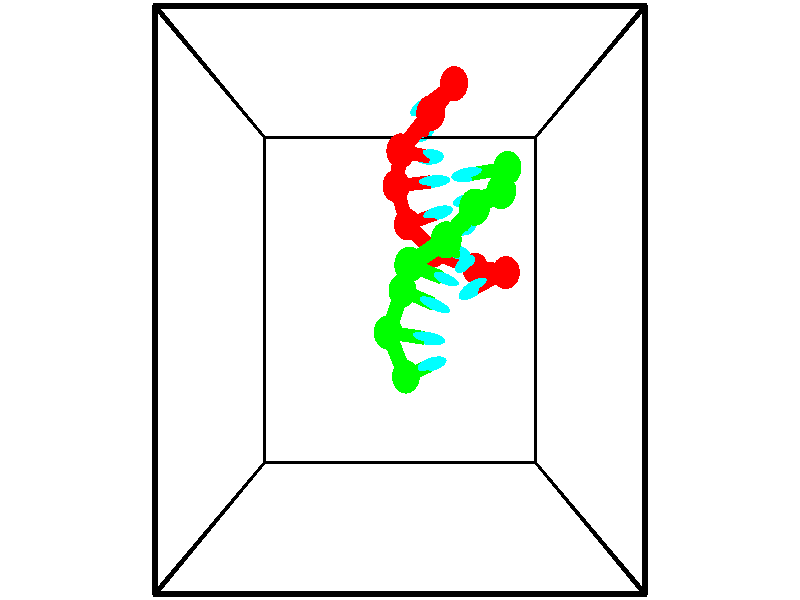 // switches for output
#declare DRAW_BASES = 1; // possible values are 0, 1; only relevant for DNA ribbons
#declare DRAW_BASES_TYPE = 3; // possible values are 1, 2, 3; only relevant for DNA ribbons
#declare DRAW_FOG = 0; // set to 1 to enable fog

#include "colors.inc"

#include "transforms.inc"
background { rgb <1, 1, 1>}

#default {
   normal{
       ripples 0.25
       frequency 0.20
       turbulence 0.2
       lambda 5
   }
	finish {
		phong 0.1
		phong_size 40.
	}
}

// original window dimensions: 1024x640


// camera settings

camera {
	sky <-0, 1, 0>
	up <-0, 1, 0>
	right 1.6 * <1, 0, 0>
	location <2.5, 2.5, 11.1562>
	look_at <2.5, 2.5, 2.5>
	direction <0, 0, -8.6562>
	angle 67.0682
}


# declare cpy_camera_pos = <2.5, 2.5, 11.1562>;
# if (DRAW_FOG = 1)
fog {
	fog_type 2
	up vnormalize(cpy_camera_pos)
	color rgbt<1,1,1,0.3>
	distance 1e-5
	fog_alt 3e-3
	fog_offset 4
}
# end


// LIGHTS

# declare lum = 6;
global_settings {
	ambient_light rgb lum * <0.05, 0.05, 0.05>
	max_trace_level 15
}# declare cpy_direct_light_amount = 0.25;
light_source
{	1000 * <-1, -1, 1>,
	rgb lum * cpy_direct_light_amount
	parallel
}

light_source
{	1000 * <1, 1, -1>,
	rgb lum * cpy_direct_light_amount
	parallel
}

// strand 0

// nucleotide -1

// particle -1
sphere {
	<3.456656, 5.695801, 0.445003> 0.250000
	pigment { color rgbt <1,0,0,0> }
	no_shadow
}
cylinder {
	<3.162243, 5.573019, 0.203663>,  <2.985595, 5.499350, 0.058858>, 0.100000
	pigment { color rgbt <1,0,0,0> }
	no_shadow
}
cylinder {
	<3.162243, 5.573019, 0.203663>,  <3.456656, 5.695801, 0.445003>, 0.100000
	pigment { color rgbt <1,0,0,0> }
	no_shadow
}

// particle -1
sphere {
	<3.162243, 5.573019, 0.203663> 0.100000
	pigment { color rgbt <1,0,0,0> }
	no_shadow
}
sphere {
	0, 1
	scale<0.080000,0.200000,0.300000>
	matrix <0.286309, -0.948801, 0.133434,
		-0.613419, -0.074534, 0.786233,
		-0.736033, -0.306956, -0.603352,
		2.941433, 5.480932, 0.022657>
	pigment { color rgbt <0,1,1,0> }
	no_shadow
}
cylinder {
	<3.031504, 5.200936, 0.684072>,  <3.456656, 5.695801, 0.445003>, 0.130000
	pigment { color rgbt <1,0,0,0> }
	no_shadow
}

// nucleotide -1

// particle -1
sphere {
	<3.031504, 5.200936, 0.684072> 0.250000
	pigment { color rgbt <1,0,0,0> }
	no_shadow
}
cylinder {
	<2.975086, 5.129393, 0.294587>,  <2.941236, 5.086466, 0.060896>, 0.100000
	pigment { color rgbt <1,0,0,0> }
	no_shadow
}
cylinder {
	<2.975086, 5.129393, 0.294587>,  <3.031504, 5.200936, 0.684072>, 0.100000
	pigment { color rgbt <1,0,0,0> }
	no_shadow
}

// particle -1
sphere {
	<2.975086, 5.129393, 0.294587> 0.100000
	pigment { color rgbt <1,0,0,0> }
	no_shadow
}
sphere {
	0, 1
	scale<0.080000,0.200000,0.300000>
	matrix <0.210219, -0.966526, 0.147088,
		-0.967427, -0.183947, 0.173923,
		-0.141044, -0.178859, -0.973712,
		2.932773, 5.075735, 0.002474>
	pigment { color rgbt <0,1,1,0> }
	no_shadow
}
cylinder {
	<2.511699, 4.674282, 0.588973>,  <3.031504, 5.200936, 0.684072>, 0.130000
	pigment { color rgbt <1,0,0,0> }
	no_shadow
}

// nucleotide -1

// particle -1
sphere {
	<2.511699, 4.674282, 0.588973> 0.250000
	pigment { color rgbt <1,0,0,0> }
	no_shadow
}
cylinder {
	<2.815746, 4.674788, 0.329059>,  <2.998175, 4.675091, 0.173111>, 0.100000
	pigment { color rgbt <1,0,0,0> }
	no_shadow
}
cylinder {
	<2.815746, 4.674788, 0.329059>,  <2.511699, 4.674282, 0.588973>, 0.100000
	pigment { color rgbt <1,0,0,0> }
	no_shadow
}

// particle -1
sphere {
	<2.815746, 4.674788, 0.329059> 0.100000
	pigment { color rgbt <1,0,0,0> }
	no_shadow
}
sphere {
	0, 1
	scale<0.080000,0.200000,0.300000>
	matrix <0.178767, -0.961816, 0.207251,
		-0.624710, -0.273695, -0.731320,
		0.760118, 0.001264, -0.649784,
		3.043782, 4.675167, 0.134124>
	pigment { color rgbt <0,1,1,0> }
	no_shadow
}
cylinder {
	<2.427392, 4.251059, 0.028333>,  <2.511699, 4.674282, 0.588973>, 0.130000
	pigment { color rgbt <1,0,0,0> }
	no_shadow
}

// nucleotide -1

// particle -1
sphere {
	<2.427392, 4.251059, 0.028333> 0.250000
	pigment { color rgbt <1,0,0,0> }
	no_shadow
}
cylinder {
	<2.820312, 4.279432, 0.097673>,  <3.056065, 4.296456, 0.139277>, 0.100000
	pigment { color rgbt <1,0,0,0> }
	no_shadow
}
cylinder {
	<2.820312, 4.279432, 0.097673>,  <2.427392, 4.251059, 0.028333>, 0.100000
	pigment { color rgbt <1,0,0,0> }
	no_shadow
}

// particle -1
sphere {
	<2.820312, 4.279432, 0.097673> 0.100000
	pigment { color rgbt <1,0,0,0> }
	no_shadow
}
sphere {
	0, 1
	scale<0.080000,0.200000,0.300000>
	matrix <0.055558, -0.994208, 0.091998,
		0.178872, -0.080739, -0.980554,
		0.982302, 0.070934, 0.173350,
		3.115003, 4.300713, 0.149678>
	pigment { color rgbt <0,1,1,0> }
	no_shadow
}
cylinder {
	<2.636515, 3.694734, -0.310820>,  <2.427392, 4.251059, 0.028333>, 0.130000
	pigment { color rgbt <1,0,0,0> }
	no_shadow
}

// nucleotide -1

// particle -1
sphere {
	<2.636515, 3.694734, -0.310820> 0.250000
	pigment { color rgbt <1,0,0,0> }
	no_shadow
}
cylinder {
	<2.955509, 3.770395, -0.081653>,  <3.146906, 3.815792, 0.055848>, 0.100000
	pigment { color rgbt <1,0,0,0> }
	no_shadow
}
cylinder {
	<2.955509, 3.770395, -0.081653>,  <2.636515, 3.694734, -0.310820>, 0.100000
	pigment { color rgbt <1,0,0,0> }
	no_shadow
}

// particle -1
sphere {
	<2.955509, 3.770395, -0.081653> 0.100000
	pigment { color rgbt <1,0,0,0> }
	no_shadow
}
sphere {
	0, 1
	scale<0.080000,0.200000,0.300000>
	matrix <0.085193, -0.975374, 0.203440,
		0.597292, -0.113432, -0.793962,
		0.797486, 0.189153, 0.572919,
		3.194755, 3.827141, 0.090223>
	pigment { color rgbt <0,1,1,0> }
	no_shadow
}
cylinder {
	<3.163064, 3.281097, -0.551848>,  <2.636515, 3.694734, -0.310820>, 0.130000
	pigment { color rgbt <1,0,0,0> }
	no_shadow
}

// nucleotide -1

// particle -1
sphere {
	<3.163064, 3.281097, -0.551848> 0.250000
	pigment { color rgbt <1,0,0,0> }
	no_shadow
}
cylinder {
	<3.308197, 3.363665, -0.188366>,  <3.395277, 3.413205, 0.029723>, 0.100000
	pigment { color rgbt <1,0,0,0> }
	no_shadow
}
cylinder {
	<3.308197, 3.363665, -0.188366>,  <3.163064, 3.281097, -0.551848>, 0.100000
	pigment { color rgbt <1,0,0,0> }
	no_shadow
}

// particle -1
sphere {
	<3.308197, 3.363665, -0.188366> 0.100000
	pigment { color rgbt <1,0,0,0> }
	no_shadow
}
sphere {
	0, 1
	scale<0.080000,0.200000,0.300000>
	matrix <0.315559, -0.944759, 0.088612,
		0.876798, 0.254599, -0.407926,
		0.362832, 0.206420, 0.908705,
		3.417047, 3.425591, 0.084245>
	pigment { color rgbt <0,1,1,0> }
	no_shadow
}
cylinder {
	<3.948908, 3.009410, -0.489737>,  <3.163064, 3.281097, -0.551848>, 0.130000
	pigment { color rgbt <1,0,0,0> }
	no_shadow
}

// nucleotide -1

// particle -1
sphere {
	<3.948908, 3.009410, -0.489737> 0.250000
	pigment { color rgbt <1,0,0,0> }
	no_shadow
}
cylinder {
	<3.798763, 3.031103, -0.119621>,  <3.708676, 3.044119, 0.102448>, 0.100000
	pigment { color rgbt <1,0,0,0> }
	no_shadow
}
cylinder {
	<3.798763, 3.031103, -0.119621>,  <3.948908, 3.009410, -0.489737>, 0.100000
	pigment { color rgbt <1,0,0,0> }
	no_shadow
}

// particle -1
sphere {
	<3.798763, 3.031103, -0.119621> 0.100000
	pigment { color rgbt <1,0,0,0> }
	no_shadow
}
sphere {
	0, 1
	scale<0.080000,0.200000,0.300000>
	matrix <0.516476, -0.816703, 0.257386,
		0.769646, 0.574504, 0.278550,
		-0.375362, 0.054232, 0.925290,
		3.686155, 3.047373, 0.157966>
	pigment { color rgbt <0,1,1,0> }
	no_shadow
}
cylinder {
	<4.431813, 2.917198, 0.140254>,  <3.948908, 3.009410, -0.489738>, 0.130000
	pigment { color rgbt <1,0,0,0> }
	no_shadow
}

// nucleotide -1

// particle -1
sphere {
	<4.431813, 2.917198, 0.140254> 0.250000
	pigment { color rgbt <1,0,0,0> }
	no_shadow
}
cylinder {
	<4.077854, 2.773020, 0.258261>,  <3.865479, 2.686513, 0.329065>, 0.100000
	pigment { color rgbt <1,0,0,0> }
	no_shadow
}
cylinder {
	<4.077854, 2.773020, 0.258261>,  <4.431813, 2.917198, 0.140254>, 0.100000
	pigment { color rgbt <1,0,0,0> }
	no_shadow
}

// particle -1
sphere {
	<4.077854, 2.773020, 0.258261> 0.100000
	pigment { color rgbt <1,0,0,0> }
	no_shadow
}
sphere {
	0, 1
	scale<0.080000,0.200000,0.300000>
	matrix <0.462875, -0.751201, 0.470579,
		0.051999, 0.552970, 0.831577,
		-0.884897, -0.360447, 0.295017,
		3.812385, 2.664886, 0.346766>
	pigment { color rgbt <0,1,1,0> }
	no_shadow
}
// strand 1

// nucleotide -1

// particle -1
sphere {
	<2.604926, 1.347066, 0.276703> 0.250000
	pigment { color rgbt <0,1,0,0> }
	no_shadow
}
cylinder {
	<2.858765, 1.478382, 0.556563>,  <3.011068, 1.557172, 0.724480>, 0.100000
	pigment { color rgbt <0,1,0,0> }
	no_shadow
}
cylinder {
	<2.858765, 1.478382, 0.556563>,  <2.604926, 1.347066, 0.276703>, 0.100000
	pigment { color rgbt <0,1,0,0> }
	no_shadow
}

// particle -1
sphere {
	<2.858765, 1.478382, 0.556563> 0.100000
	pigment { color rgbt <0,1,0,0> }
	no_shadow
}
sphere {
	0, 1
	scale<0.080000,0.200000,0.300000>
	matrix <-0.117662, 0.935783, -0.332365,
		-0.763834, 0.128595, 0.632472,
		0.634597, 0.328290, 0.699652,
		3.049144, 1.576869, 0.766459>
	pigment { color rgbt <0,1,1,0> }
	no_shadow
}
cylinder {
	<2.293487, 2.028276, 0.621756>,  <2.604926, 1.347066, 0.276703>, 0.130000
	pigment { color rgbt <0,1,0,0> }
	no_shadow
}

// nucleotide -1

// particle -1
sphere {
	<2.293487, 2.028276, 0.621756> 0.250000
	pigment { color rgbt <0,1,0,0> }
	no_shadow
}
cylinder {
	<2.689568, 1.979588, 0.649132>,  <2.927216, 1.950375, 0.665557>, 0.100000
	pigment { color rgbt <0,1,0,0> }
	no_shadow
}
cylinder {
	<2.689568, 1.979588, 0.649132>,  <2.293487, 2.028276, 0.621756>, 0.100000
	pigment { color rgbt <0,1,0,0> }
	no_shadow
}

// particle -1
sphere {
	<2.689568, 1.979588, 0.649132> 0.100000
	pigment { color rgbt <0,1,0,0> }
	no_shadow
}
sphere {
	0, 1
	scale<0.080000,0.200000,0.300000>
	matrix <0.137028, 0.941355, -0.308340,
		-0.026895, 0.314697, 0.948811,
		0.990202, -0.121721, 0.068440,
		2.986628, 1.943071, 0.669664>
	pigment { color rgbt <0,1,1,0> }
	no_shadow
}
cylinder {
	<2.544857, 2.640970, 0.344223>,  <2.293487, 2.028276, 0.621756>, 0.130000
	pigment { color rgbt <0,1,0,0> }
	no_shadow
}

// nucleotide -1

// particle -1
sphere {
	<2.544857, 2.640970, 0.344223> 0.250000
	pigment { color rgbt <0,1,0,0> }
	no_shadow
}
cylinder {
	<2.863449, 2.521988, 0.554798>,  <3.054605, 2.450599, 0.681143>, 0.100000
	pigment { color rgbt <0,1,0,0> }
	no_shadow
}
cylinder {
	<2.863449, 2.521988, 0.554798>,  <2.544857, 2.640970, 0.344223>, 0.100000
	pigment { color rgbt <0,1,0,0> }
	no_shadow
}

// particle -1
sphere {
	<2.863449, 2.521988, 0.554798> 0.100000
	pigment { color rgbt <0,1,0,0> }
	no_shadow
}
sphere {
	0, 1
	scale<0.080000,0.200000,0.300000>
	matrix <0.342712, 0.939360, 0.012259,
		-0.498162, 0.170653, 0.850125,
		0.796481, -0.297455, 0.526439,
		3.102394, 2.432751, 0.712730>
	pigment { color rgbt <0,1,1,0> }
	no_shadow
}
cylinder {
	<2.654087, 2.993219, 1.049271>,  <2.544857, 2.640970, 0.344223>, 0.130000
	pigment { color rgbt <0,1,0,0> }
	no_shadow
}

// nucleotide -1

// particle -1
sphere {
	<2.654087, 2.993219, 1.049271> 0.250000
	pigment { color rgbt <0,1,0,0> }
	no_shadow
}
cylinder {
	<2.994667, 2.890103, 0.866590>,  <3.199015, 2.828234, 0.756981>, 0.100000
	pigment { color rgbt <0,1,0,0> }
	no_shadow
}
cylinder {
	<2.994667, 2.890103, 0.866590>,  <2.654087, 2.993219, 1.049271>, 0.100000
	pigment { color rgbt <0,1,0,0> }
	no_shadow
}

// particle -1
sphere {
	<2.994667, 2.890103, 0.866590> 0.100000
	pigment { color rgbt <0,1,0,0> }
	no_shadow
}
sphere {
	0, 1
	scale<0.080000,0.200000,0.300000>
	matrix <0.291593, 0.956535, 0.003707,
		0.435898, -0.136328, 0.889611,
		0.851450, -0.257788, -0.456704,
		3.250102, 2.812767, 0.729578>
	pigment { color rgbt <0,1,1,0> }
	no_shadow
}
cylinder {
	<3.248431, 3.312799, 1.364037>,  <2.654087, 2.993219, 1.049271>, 0.130000
	pigment { color rgbt <0,1,0,0> }
	no_shadow
}

// nucleotide -1

// particle -1
sphere {
	<3.248431, 3.312799, 1.364037> 0.250000
	pigment { color rgbt <0,1,0,0> }
	no_shadow
}
cylinder {
	<3.396355, 3.239429, 0.999708>,  <3.485109, 3.195408, 0.781111>, 0.100000
	pigment { color rgbt <0,1,0,0> }
	no_shadow
}
cylinder {
	<3.396355, 3.239429, 0.999708>,  <3.248431, 3.312799, 1.364037>, 0.100000
	pigment { color rgbt <0,1,0,0> }
	no_shadow
}

// particle -1
sphere {
	<3.396355, 3.239429, 0.999708> 0.100000
	pigment { color rgbt <0,1,0,0> }
	no_shadow
}
sphere {
	0, 1
	scale<0.080000,0.200000,0.300000>
	matrix <0.137723, 0.980311, -0.141501,
		0.918844, -0.073113, 0.387790,
		0.369810, -0.183425, -0.910822,
		3.507298, 3.184402, 0.726462>
	pigment { color rgbt <0,1,1,0> }
	no_shadow
}
cylinder {
	<3.717146, 3.759760, 1.316686>,  <3.248431, 3.312799, 1.364037>, 0.130000
	pigment { color rgbt <0,1,0,0> }
	no_shadow
}

// nucleotide -1

// particle -1
sphere {
	<3.717146, 3.759760, 1.316686> 0.250000
	pigment { color rgbt <0,1,0,0> }
	no_shadow
}
cylinder {
	<3.655487, 3.651461, 0.936595>,  <3.618491, 3.586481, 0.708540>, 0.100000
	pigment { color rgbt <0,1,0,0> }
	no_shadow
}
cylinder {
	<3.655487, 3.651461, 0.936595>,  <3.717146, 3.759760, 1.316686>, 0.100000
	pigment { color rgbt <0,1,0,0> }
	no_shadow
}

// particle -1
sphere {
	<3.655487, 3.651461, 0.936595> 0.100000
	pigment { color rgbt <0,1,0,0> }
	no_shadow
}
sphere {
	0, 1
	scale<0.080000,0.200000,0.300000>
	matrix <0.151350, 0.943902, -0.293499,
		0.976387, -0.189060, -0.104523,
		-0.154148, -0.270749, -0.950228,
		3.609243, 3.570236, 0.651527>
	pigment { color rgbt <0,1,1,0> }
	no_shadow
}
cylinder {
	<4.214819, 4.033298, 0.931057>,  <3.717146, 3.759760, 1.316686>, 0.130000
	pigment { color rgbt <0,1,0,0> }
	no_shadow
}

// nucleotide -1

// particle -1
sphere {
	<4.214819, 4.033298, 0.931057> 0.250000
	pigment { color rgbt <0,1,0,0> }
	no_shadow
}
cylinder {
	<3.923492, 3.994957, 0.659656>,  <3.748696, 3.971952, 0.496815>, 0.100000
	pigment { color rgbt <0,1,0,0> }
	no_shadow
}
cylinder {
	<3.923492, 3.994957, 0.659656>,  <4.214819, 4.033298, 0.931057>, 0.100000
	pigment { color rgbt <0,1,0,0> }
	no_shadow
}

// particle -1
sphere {
	<3.923492, 3.994957, 0.659656> 0.100000
	pigment { color rgbt <0,1,0,0> }
	no_shadow
}
sphere {
	0, 1
	scale<0.080000,0.200000,0.300000>
	matrix <0.007733, 0.988955, -0.148011,
		0.685197, -0.113046, -0.719531,
		-0.728317, -0.095852, -0.678504,
		3.704998, 3.966201, 0.456104>
	pigment { color rgbt <0,1,1,0> }
	no_shadow
}
cylinder {
	<4.410374, 4.458894, 0.398601>,  <4.214819, 4.033298, 0.931057>, 0.130000
	pigment { color rgbt <0,1,0,0> }
	no_shadow
}

// nucleotide -1

// particle -1
sphere {
	<4.410374, 4.458894, 0.398601> 0.250000
	pigment { color rgbt <0,1,0,0> }
	no_shadow
}
cylinder {
	<4.019516, 4.415466, 0.325497>,  <3.785001, 4.389410, 0.281634>, 0.100000
	pigment { color rgbt <0,1,0,0> }
	no_shadow
}
cylinder {
	<4.019516, 4.415466, 0.325497>,  <4.410374, 4.458894, 0.398601>, 0.100000
	pigment { color rgbt <0,1,0,0> }
	no_shadow
}

// particle -1
sphere {
	<4.019516, 4.415466, 0.325497> 0.100000
	pigment { color rgbt <0,1,0,0> }
	no_shadow
}
sphere {
	0, 1
	scale<0.080000,0.200000,0.300000>
	matrix <-0.067875, 0.974087, -0.215751,
		0.201448, -0.198415, -0.959193,
		-0.977145, -0.108568, -0.182761,
		3.726373, 4.382896, 0.270668>
	pigment { color rgbt <0,1,1,0> }
	no_shadow
}
// box output
cylinder {
	<0.000000, 0.000000, 0.000000>,  <5.000000, 0.000000, 0.000000>, 0.025000
	pigment { color rgbt <0,0,0,0> }
	no_shadow
}
cylinder {
	<0.000000, 0.000000, 0.000000>,  <0.000000, 5.000000, 0.000000>, 0.025000
	pigment { color rgbt <0,0,0,0> }
	no_shadow
}
cylinder {
	<0.000000, 0.000000, 0.000000>,  <0.000000, 0.000000, 5.000000>, 0.025000
	pigment { color rgbt <0,0,0,0> }
	no_shadow
}
cylinder {
	<5.000000, 5.000000, 5.000000>,  <0.000000, 5.000000, 5.000000>, 0.025000
	pigment { color rgbt <0,0,0,0> }
	no_shadow
}
cylinder {
	<5.000000, 5.000000, 5.000000>,  <5.000000, 0.000000, 5.000000>, 0.025000
	pigment { color rgbt <0,0,0,0> }
	no_shadow
}
cylinder {
	<5.000000, 5.000000, 5.000000>,  <5.000000, 5.000000, 0.000000>, 0.025000
	pigment { color rgbt <0,0,0,0> }
	no_shadow
}
cylinder {
	<0.000000, 0.000000, 5.000000>,  <0.000000, 5.000000, 5.000000>, 0.025000
	pigment { color rgbt <0,0,0,0> }
	no_shadow
}
cylinder {
	<0.000000, 0.000000, 5.000000>,  <5.000000, 0.000000, 5.000000>, 0.025000
	pigment { color rgbt <0,0,0,0> }
	no_shadow
}
cylinder {
	<5.000000, 5.000000, 0.000000>,  <0.000000, 5.000000, 0.000000>, 0.025000
	pigment { color rgbt <0,0,0,0> }
	no_shadow
}
cylinder {
	<5.000000, 5.000000, 0.000000>,  <5.000000, 0.000000, 0.000000>, 0.025000
	pigment { color rgbt <0,0,0,0> }
	no_shadow
}
cylinder {
	<5.000000, 0.000000, 5.000000>,  <5.000000, 0.000000, 0.000000>, 0.025000
	pigment { color rgbt <0,0,0,0> }
	no_shadow
}
cylinder {
	<0.000000, 5.000000, 0.000000>,  <0.000000, 5.000000, 5.000000>, 0.025000
	pigment { color rgbt <0,0,0,0> }
	no_shadow
}
// end of box output
